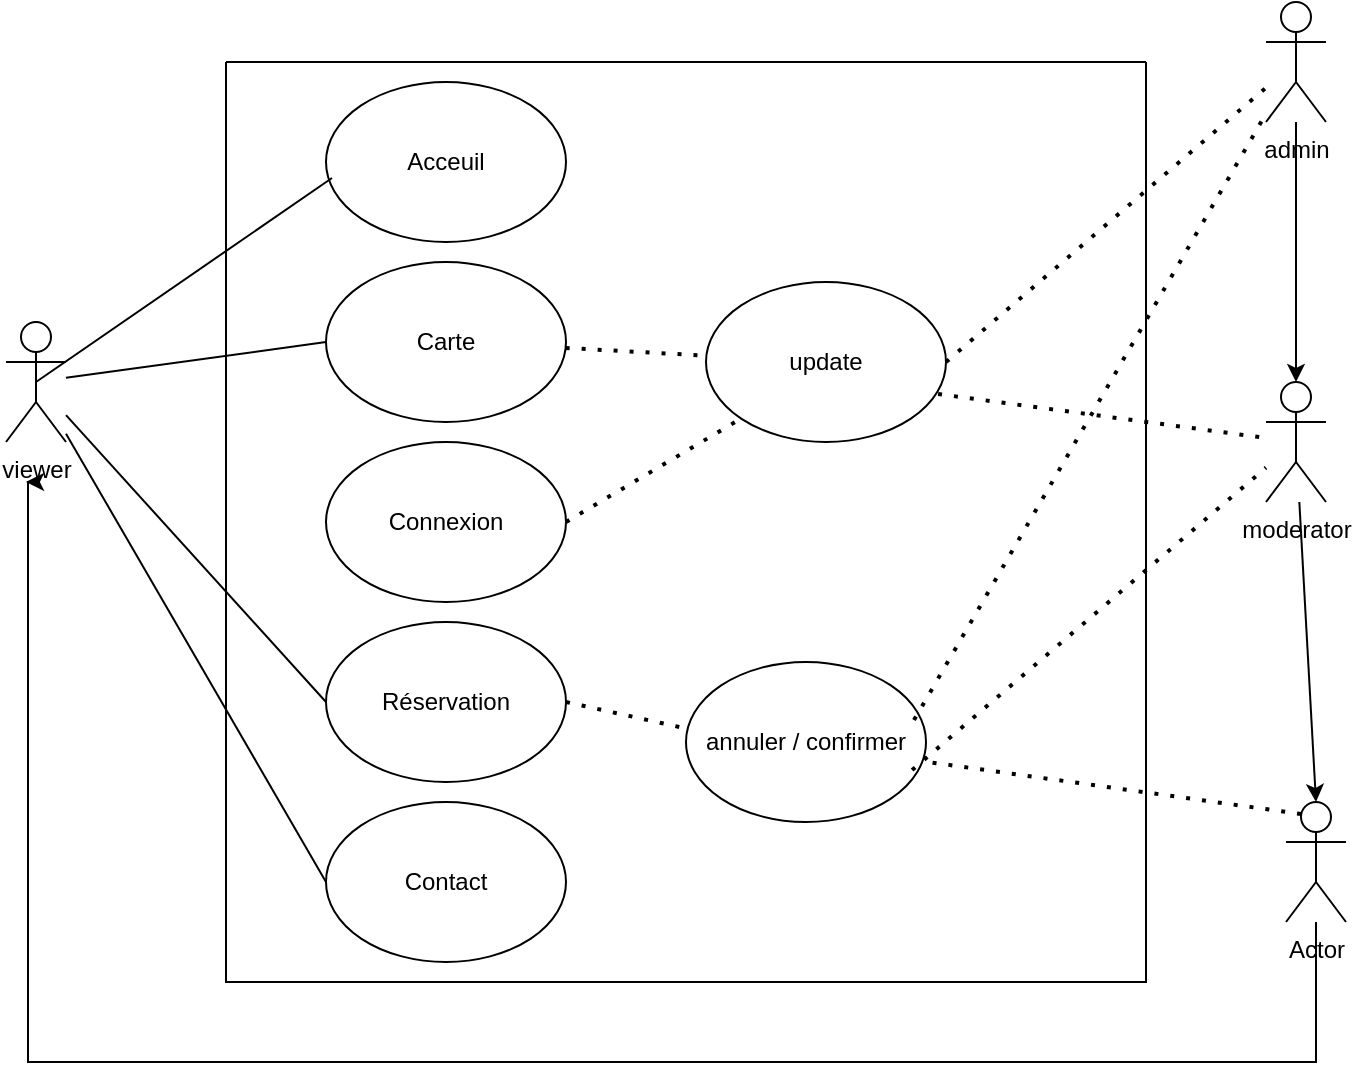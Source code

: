 <mxfile version="24.7.10">
  <diagram name="Page-1" id="XqG9J49oKm_DCmRyl4lg">
    <mxGraphModel dx="1434" dy="746" grid="1" gridSize="10" guides="1" tooltips="1" connect="1" arrows="1" fold="1" page="1" pageScale="1" pageWidth="827" pageHeight="1169" math="0" shadow="0">
      <root>
        <mxCell id="0" />
        <mxCell id="1" parent="0" />
        <mxCell id="uIOlqVOY48ZLax6x_tjt-5" value="" style="swimlane;startSize=0;" vertex="1" parent="1">
          <mxGeometry x="190" y="80" width="460" height="460" as="geometry" />
        </mxCell>
        <mxCell id="uIOlqVOY48ZLax6x_tjt-6" value="annuler / confirmer" style="ellipse;whiteSpace=wrap;html=1;" vertex="1" parent="uIOlqVOY48ZLax6x_tjt-5">
          <mxGeometry x="230" y="300" width="120" height="80" as="geometry" />
        </mxCell>
        <mxCell id="uIOlqVOY48ZLax6x_tjt-24" value="update" style="ellipse;whiteSpace=wrap;html=1;" vertex="1" parent="uIOlqVOY48ZLax6x_tjt-5">
          <mxGeometry x="240" y="110" width="120" height="80" as="geometry" />
        </mxCell>
        <mxCell id="uIOlqVOY48ZLax6x_tjt-4" value="Contact" style="ellipse;whiteSpace=wrap;html=1;" vertex="1" parent="uIOlqVOY48ZLax6x_tjt-5">
          <mxGeometry x="50" y="370" width="120" height="80" as="geometry" />
        </mxCell>
        <mxCell id="uIOlqVOY48ZLax6x_tjt-3" value="Réservation" style="ellipse;whiteSpace=wrap;html=1;" vertex="1" parent="uIOlqVOY48ZLax6x_tjt-5">
          <mxGeometry x="50" y="280" width="120" height="80" as="geometry" />
        </mxCell>
        <mxCell id="uIOlqVOY48ZLax6x_tjt-7" value="" style="endArrow=none;dashed=1;html=1;dashPattern=1 3;strokeWidth=2;rounded=0;exitX=1;exitY=0.5;exitDx=0;exitDy=0;entryX=-0.008;entryY=0.413;entryDx=0;entryDy=0;entryPerimeter=0;" edge="1" parent="uIOlqVOY48ZLax6x_tjt-5" source="uIOlqVOY48ZLax6x_tjt-3" target="uIOlqVOY48ZLax6x_tjt-6">
          <mxGeometry width="50" height="50" relative="1" as="geometry">
            <mxPoint x="200" y="330" as="sourcePoint" />
            <mxPoint x="250" y="280" as="targetPoint" />
          </mxGeometry>
        </mxCell>
        <mxCell id="uIOlqVOY48ZLax6x_tjt-27" value="Connexion" style="ellipse;whiteSpace=wrap;html=1;" vertex="1" parent="uIOlqVOY48ZLax6x_tjt-5">
          <mxGeometry x="50" y="190" width="120" height="80" as="geometry" />
        </mxCell>
        <mxCell id="uIOlqVOY48ZLax6x_tjt-1" value="Acceuil" style="ellipse;whiteSpace=wrap;html=1;" vertex="1" parent="uIOlqVOY48ZLax6x_tjt-5">
          <mxGeometry x="50" y="10" width="120" height="80" as="geometry" />
        </mxCell>
        <mxCell id="uIOlqVOY48ZLax6x_tjt-2" value="Carte" style="ellipse;whiteSpace=wrap;html=1;" vertex="1" parent="uIOlqVOY48ZLax6x_tjt-5">
          <mxGeometry x="50" y="100" width="120" height="80" as="geometry" />
        </mxCell>
        <mxCell id="uIOlqVOY48ZLax6x_tjt-23" value="" style="endArrow=none;dashed=1;html=1;dashPattern=1 3;strokeWidth=2;rounded=0;" edge="1" parent="uIOlqVOY48ZLax6x_tjt-5" source="uIOlqVOY48ZLax6x_tjt-2" target="uIOlqVOY48ZLax6x_tjt-24">
          <mxGeometry width="50" height="50" relative="1" as="geometry">
            <mxPoint x="200" y="330" as="sourcePoint" />
            <mxPoint x="250" y="280" as="targetPoint" />
          </mxGeometry>
        </mxCell>
        <mxCell id="uIOlqVOY48ZLax6x_tjt-32" value="" style="endArrow=none;dashed=1;html=1;dashPattern=1 3;strokeWidth=2;rounded=0;entryX=0;entryY=1;entryDx=0;entryDy=0;exitX=1;exitY=0.5;exitDx=0;exitDy=0;" edge="1" parent="uIOlqVOY48ZLax6x_tjt-5" source="uIOlqVOY48ZLax6x_tjt-27" target="uIOlqVOY48ZLax6x_tjt-24">
          <mxGeometry width="50" height="50" relative="1" as="geometry">
            <mxPoint x="200" y="330" as="sourcePoint" />
            <mxPoint x="250" y="280" as="targetPoint" />
          </mxGeometry>
        </mxCell>
        <mxCell id="uIOlqVOY48ZLax6x_tjt-8" value="moderator" style="shape=umlActor;verticalLabelPosition=bottom;verticalAlign=top;html=1;outlineConnect=0;" vertex="1" parent="1">
          <mxGeometry x="710" y="240" width="30" height="60" as="geometry" />
        </mxCell>
        <mxCell id="uIOlqVOY48ZLax6x_tjt-9" value="viewer" style="shape=umlActor;verticalLabelPosition=bottom;verticalAlign=top;html=1;outlineConnect=0;" vertex="1" parent="1">
          <mxGeometry x="80" y="210" width="30" height="60" as="geometry" />
        </mxCell>
        <mxCell id="uIOlqVOY48ZLax6x_tjt-10" value="" style="endArrow=none;html=1;rounded=0;entryX=0.025;entryY=0.6;entryDx=0;entryDy=0;entryPerimeter=0;exitX=0.5;exitY=0.5;exitDx=0;exitDy=0;exitPerimeter=0;" edge="1" parent="1" source="uIOlqVOY48ZLax6x_tjt-9" target="uIOlqVOY48ZLax6x_tjt-1">
          <mxGeometry width="50" height="50" relative="1" as="geometry">
            <mxPoint x="180" y="290" as="sourcePoint" />
            <mxPoint x="440" y="360" as="targetPoint" />
          </mxGeometry>
        </mxCell>
        <mxCell id="uIOlqVOY48ZLax6x_tjt-11" value="" style="endArrow=none;html=1;rounded=0;entryX=0;entryY=0.5;entryDx=0;entryDy=0;" edge="1" parent="1" source="uIOlqVOY48ZLax6x_tjt-9" target="uIOlqVOY48ZLax6x_tjt-2">
          <mxGeometry width="50" height="50" relative="1" as="geometry">
            <mxPoint x="390" y="410" as="sourcePoint" />
            <mxPoint x="440" y="360" as="targetPoint" />
          </mxGeometry>
        </mxCell>
        <mxCell id="uIOlqVOY48ZLax6x_tjt-12" value="" style="endArrow=none;html=1;rounded=0;entryX=0;entryY=0.5;entryDx=0;entryDy=0;" edge="1" parent="1" source="uIOlqVOY48ZLax6x_tjt-9" target="uIOlqVOY48ZLax6x_tjt-3">
          <mxGeometry width="50" height="50" relative="1" as="geometry">
            <mxPoint x="390" y="410" as="sourcePoint" />
            <mxPoint x="440" y="360" as="targetPoint" />
          </mxGeometry>
        </mxCell>
        <mxCell id="uIOlqVOY48ZLax6x_tjt-14" value="" style="endArrow=none;html=1;rounded=0;exitX=0;exitY=0.5;exitDx=0;exitDy=0;" edge="1" parent="1" source="uIOlqVOY48ZLax6x_tjt-4" target="uIOlqVOY48ZLax6x_tjt-9">
          <mxGeometry width="50" height="50" relative="1" as="geometry">
            <mxPoint x="390" y="410" as="sourcePoint" />
            <mxPoint x="440" y="360" as="targetPoint" />
          </mxGeometry>
        </mxCell>
        <mxCell id="uIOlqVOY48ZLax6x_tjt-15" value="Actor" style="shape=umlActor;verticalLabelPosition=bottom;verticalAlign=top;html=1;outlineConnect=0;" vertex="1" parent="1">
          <mxGeometry x="720" y="450" width="30" height="60" as="geometry" />
        </mxCell>
        <mxCell id="uIOlqVOY48ZLax6x_tjt-16" value="" style="endArrow=none;dashed=1;html=1;dashPattern=1 3;strokeWidth=2;rounded=0;entryX=1.008;entryY=0.625;entryDx=0;entryDy=0;entryPerimeter=0;exitX=0.25;exitY=0.1;exitDx=0;exitDy=0;exitPerimeter=0;" edge="1" parent="1" source="uIOlqVOY48ZLax6x_tjt-15" target="uIOlqVOY48ZLax6x_tjt-6">
          <mxGeometry width="50" height="50" relative="1" as="geometry">
            <mxPoint x="390" y="410" as="sourcePoint" />
            <mxPoint x="440" y="360" as="targetPoint" />
          </mxGeometry>
        </mxCell>
        <mxCell id="uIOlqVOY48ZLax6x_tjt-17" value="" style="endArrow=classic;html=1;rounded=0;edgeStyle=orthogonalEdgeStyle;" edge="1" parent="1" source="uIOlqVOY48ZLax6x_tjt-15">
          <mxGeometry width="50" height="50" relative="1" as="geometry">
            <mxPoint x="430" y="620.815" as="sourcePoint" />
            <mxPoint x="90" y="290.005" as="targetPoint" />
            <Array as="points">
              <mxPoint x="735" y="580" />
              <mxPoint x="91" y="580" />
            </Array>
          </mxGeometry>
        </mxCell>
        <mxCell id="uIOlqVOY48ZLax6x_tjt-20" value="admin" style="shape=umlActor;verticalLabelPosition=bottom;verticalAlign=top;html=1;outlineConnect=0;" vertex="1" parent="1">
          <mxGeometry x="710" y="50" width="30" height="60" as="geometry" />
        </mxCell>
        <mxCell id="uIOlqVOY48ZLax6x_tjt-22" value="" style="endArrow=classic;html=1;rounded=0;entryX=0.5;entryY=0;entryDx=0;entryDy=0;entryPerimeter=0;" edge="1" parent="1" source="uIOlqVOY48ZLax6x_tjt-20" target="uIOlqVOY48ZLax6x_tjt-8">
          <mxGeometry width="50" height="50" relative="1" as="geometry">
            <mxPoint x="390" y="410" as="sourcePoint" />
            <mxPoint x="440" y="360" as="targetPoint" />
          </mxGeometry>
        </mxCell>
        <mxCell id="uIOlqVOY48ZLax6x_tjt-26" value="" style="endArrow=none;dashed=1;html=1;dashPattern=1 3;strokeWidth=2;rounded=0;exitX=1;exitY=0.5;exitDx=0;exitDy=0;" edge="1" parent="1" source="uIOlqVOY48ZLax6x_tjt-24" target="uIOlqVOY48ZLax6x_tjt-20">
          <mxGeometry width="50" height="50" relative="1" as="geometry">
            <mxPoint x="390" y="410" as="sourcePoint" />
            <mxPoint x="440" y="360" as="targetPoint" />
          </mxGeometry>
        </mxCell>
        <mxCell id="uIOlqVOY48ZLax6x_tjt-28" value="" style="endArrow=classic;html=1;rounded=0;entryX=0.5;entryY=0;entryDx=0;entryDy=0;entryPerimeter=0;" edge="1" parent="1" source="uIOlqVOY48ZLax6x_tjt-8" target="uIOlqVOY48ZLax6x_tjt-15">
          <mxGeometry width="50" height="50" relative="1" as="geometry">
            <mxPoint x="390" y="410" as="sourcePoint" />
            <mxPoint x="440" y="360" as="targetPoint" />
          </mxGeometry>
        </mxCell>
        <mxCell id="uIOlqVOY48ZLax6x_tjt-29" value="" style="endArrow=none;dashed=1;html=1;dashPattern=1 3;strokeWidth=2;rounded=0;exitX=0.942;exitY=0.675;exitDx=0;exitDy=0;exitPerimeter=0;" edge="1" parent="1" source="uIOlqVOY48ZLax6x_tjt-6" target="uIOlqVOY48ZLax6x_tjt-8">
          <mxGeometry width="50" height="50" relative="1" as="geometry">
            <mxPoint x="390" y="410" as="sourcePoint" />
            <mxPoint x="440" y="360" as="targetPoint" />
          </mxGeometry>
        </mxCell>
        <mxCell id="uIOlqVOY48ZLax6x_tjt-30" value="" style="endArrow=none;dashed=1;html=1;dashPattern=1 3;strokeWidth=2;rounded=0;exitX=0.95;exitY=0.363;exitDx=0;exitDy=0;exitPerimeter=0;" edge="1" parent="1" source="uIOlqVOY48ZLax6x_tjt-6" target="uIOlqVOY48ZLax6x_tjt-20">
          <mxGeometry width="50" height="50" relative="1" as="geometry">
            <mxPoint x="390" y="410" as="sourcePoint" />
            <mxPoint x="440" y="360" as="targetPoint" />
          </mxGeometry>
        </mxCell>
        <mxCell id="uIOlqVOY48ZLax6x_tjt-31" value="" style="endArrow=none;dashed=1;html=1;dashPattern=1 3;strokeWidth=2;rounded=0;exitX=0.967;exitY=0.7;exitDx=0;exitDy=0;exitPerimeter=0;" edge="1" parent="1" source="uIOlqVOY48ZLax6x_tjt-24" target="uIOlqVOY48ZLax6x_tjt-8">
          <mxGeometry width="50" height="50" relative="1" as="geometry">
            <mxPoint x="390" y="410" as="sourcePoint" />
            <mxPoint x="440" y="360" as="targetPoint" />
          </mxGeometry>
        </mxCell>
      </root>
    </mxGraphModel>
  </diagram>
</mxfile>
